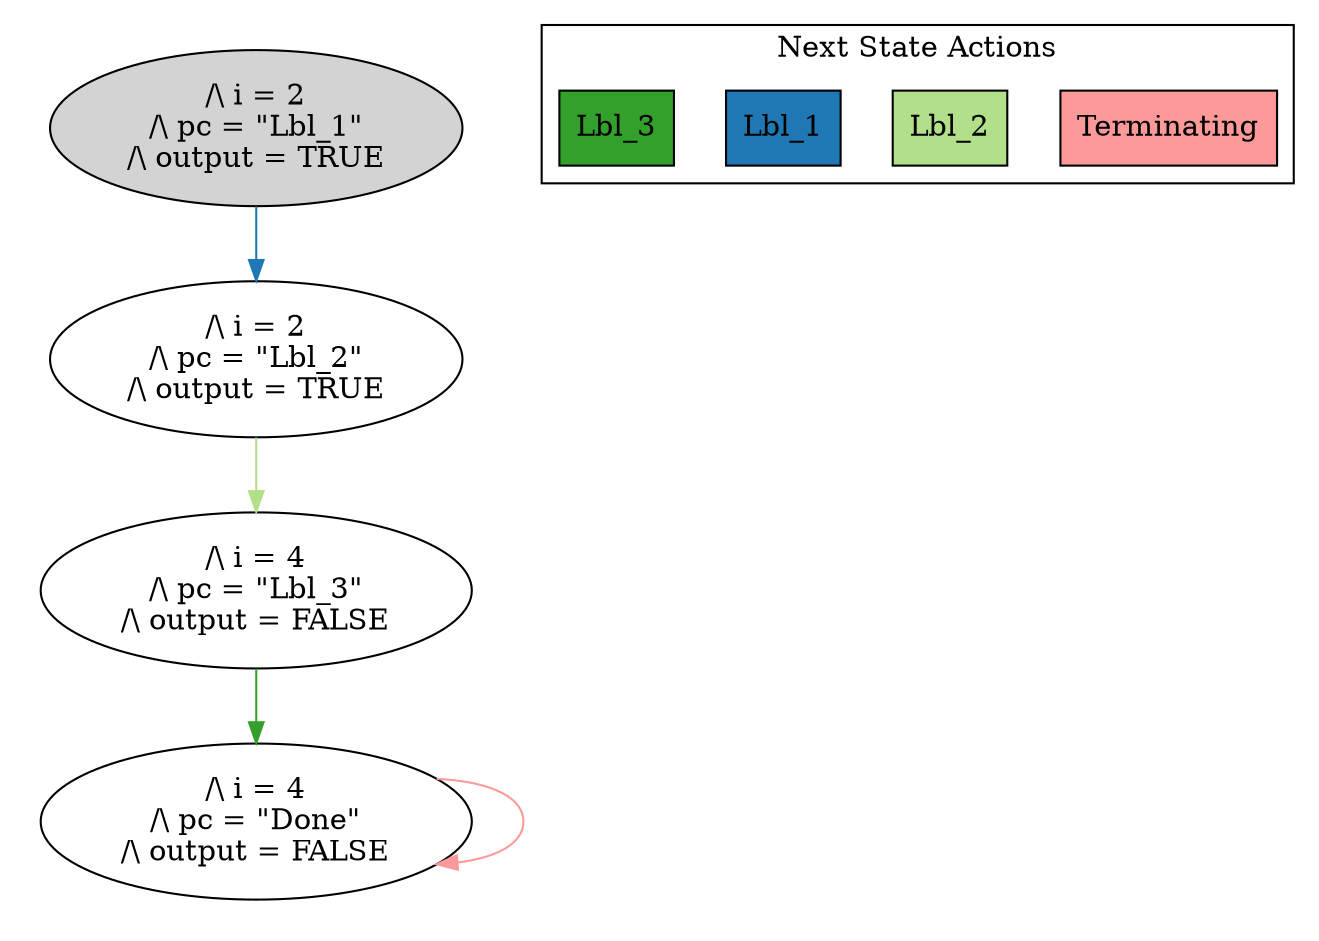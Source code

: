 strict digraph DiskGraph {
edge [colorscheme="paired12"]
nodesep=0.35;
subgraph cluster_graph {
color="white";
1727001866393084592 [label="/\\ i = 2\n/\\ pc = \"Lbl_1\"\n/\\ output = TRUE",style = filled]
1727001866393084592 -> 7011330984250886311 [label="",color="2",fontcolor="2"];
7011330984250886311 [label="/\\ i = 2\n/\\ pc = \"Lbl_2\"\n/\\ output = TRUE"];
7011330984250886311 -> 4694839212496667706 [label="",color="3",fontcolor="3"];
4694839212496667706 [label="/\\ i = 4\n/\\ pc = \"Lbl_3\"\n/\\ output = FALSE"];
4694839212496667706 -> 4577893693946942565 [label="",color="4",fontcolor="4"];
4577893693946942565 [label="/\\ i = 4\n/\\ pc = \"Done\"\n/\\ output = FALSE"];
4577893693946942565 -> 4577893693946942565 [label="",color="5",fontcolor="5"];
{rank = same; 1727001866393084592;}
{rank = same; 7011330984250886311;}
{rank = same; 4694839212496667706;}
{rank = same; 4577893693946942565;}
}
subgraph cluster_legend {graph[style=bold];label = "Next State Actions" style="solid"
node [ labeljust="l",colorscheme="paired12",style=filled,shape=record ]
Terminating [label="Terminating",fillcolor=5]
Lbl_2 [label="Lbl_2",fillcolor=3]
Lbl_1 [label="Lbl_1",fillcolor=2]
Lbl_3 [label="Lbl_3",fillcolor=4]
}}